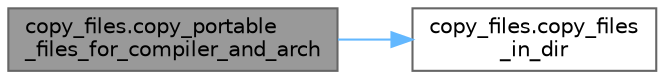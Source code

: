 digraph "copy_files.copy_portable_files_for_compiler_and_arch"
{
 // LATEX_PDF_SIZE
  bgcolor="transparent";
  edge [fontname=Helvetica,fontsize=10,labelfontname=Helvetica,labelfontsize=10];
  node [fontname=Helvetica,fontsize=10,shape=box,height=0.2,width=0.4];
  rankdir="LR";
  Node1 [id="Node000001",label="copy_files.copy_portable\l_files_for_compiler_and_arch",height=0.2,width=0.4,color="gray40", fillcolor="grey60", style="filled", fontcolor="black",tooltip=" "];
  Node1 -> Node2 [id="edge1_Node000001_Node000002",color="steelblue1",style="solid",tooltip=" "];
  Node2 [id="Node000002",label="copy_files.copy_files\l_in_dir",height=0.2,width=0.4,color="grey40", fillcolor="white", style="filled",URL="$namespacecopy__files.html#af07e8fbcb1201041be71065f9d1abca2",tooltip=" "];
}
